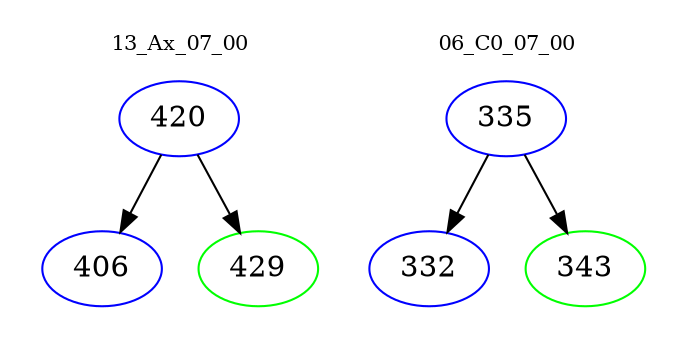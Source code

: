 digraph{
subgraph cluster_0 {
color = white
label = "13_Ax_07_00";
fontsize=10;
T0_420 [label="420", color="blue"]
T0_420 -> T0_406 [color="black"]
T0_406 [label="406", color="blue"]
T0_420 -> T0_429 [color="black"]
T0_429 [label="429", color="green"]
}
subgraph cluster_1 {
color = white
label = "06_C0_07_00";
fontsize=10;
T1_335 [label="335", color="blue"]
T1_335 -> T1_332 [color="black"]
T1_332 [label="332", color="blue"]
T1_335 -> T1_343 [color="black"]
T1_343 [label="343", color="green"]
}
}
